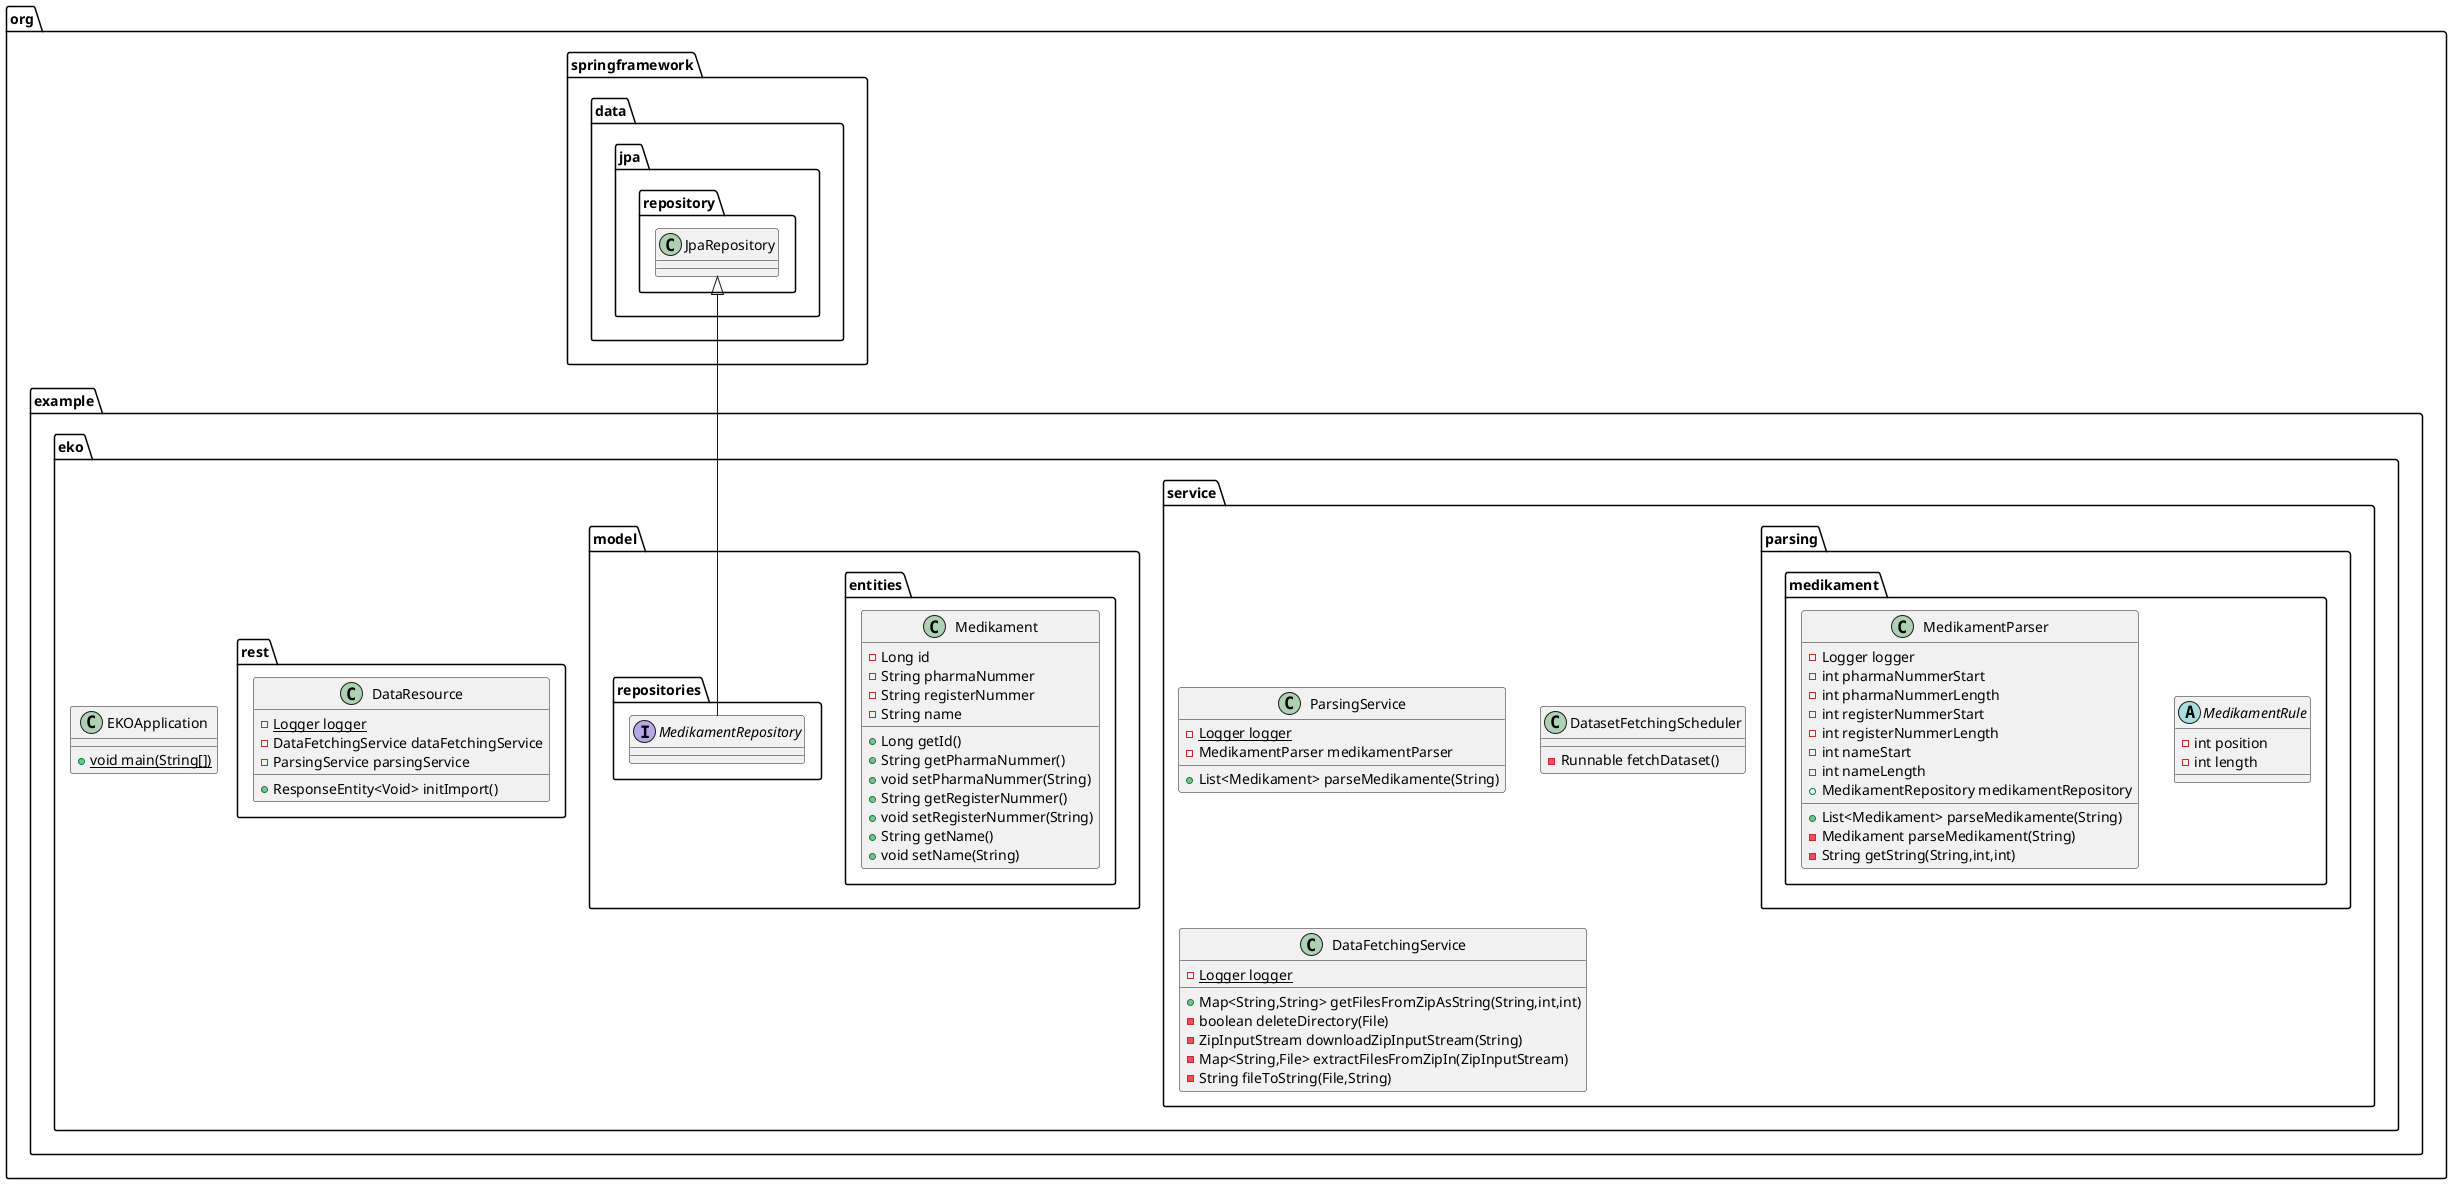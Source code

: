 @startuml
abstract class org.example.eko.service.parsing.medikament.MedikamentRule {
- int position
- int length
}
class org.example.eko.service.ParsingService {
- {static} Logger logger
- MedikamentParser medikamentParser
+ List<Medikament> parseMedikamente(String)
}
class org.example.eko.service.DatasetFetchingScheduler {
- Runnable fetchDataset()
}
class org.example.eko.model.entities.Medikament {
- Long id
- String pharmaNummer
- String registerNummer
- String name
+ Long getId()
+ String getPharmaNummer()
+ void setPharmaNummer(String)
+ String getRegisterNummer()
+ void setRegisterNummer(String)
+ String getName()
+ void setName(String)
}
interface org.example.eko.model.repositories.MedikamentRepository {
}
class org.example.eko.service.DataFetchingService {
- {static} Logger logger
+ Map<String,String> getFilesFromZipAsString(String,int,int)
- boolean deleteDirectory(File)
- ZipInputStream downloadZipInputStream(String)
- Map<String,File> extractFilesFromZipIn(ZipInputStream)
- String fileToString(File,String)
}
class org.example.eko.service.parsing.medikament.MedikamentParser {
- Logger logger
- int pharmaNummerStart
- int pharmaNummerLength
- int registerNummerStart
- int registerNummerLength
- int nameStart
- int nameLength
+ MedikamentRepository medikamentRepository
+ List<Medikament> parseMedikamente(String)
- Medikament parseMedikament(String)
- String getString(String,int,int)
}
class org.example.eko.EKOApplication {
+ {static} void main(String[])
}
class org.example.eko.rest.DataResource {
- {static} Logger logger
- DataFetchingService dataFetchingService
- ParsingService parsingService
+ ResponseEntity<Void> initImport()
}


org.springframework.data.jpa.repository.JpaRepository <|-- org.example.eko.model.repositories.MedikamentRepository
@enduml